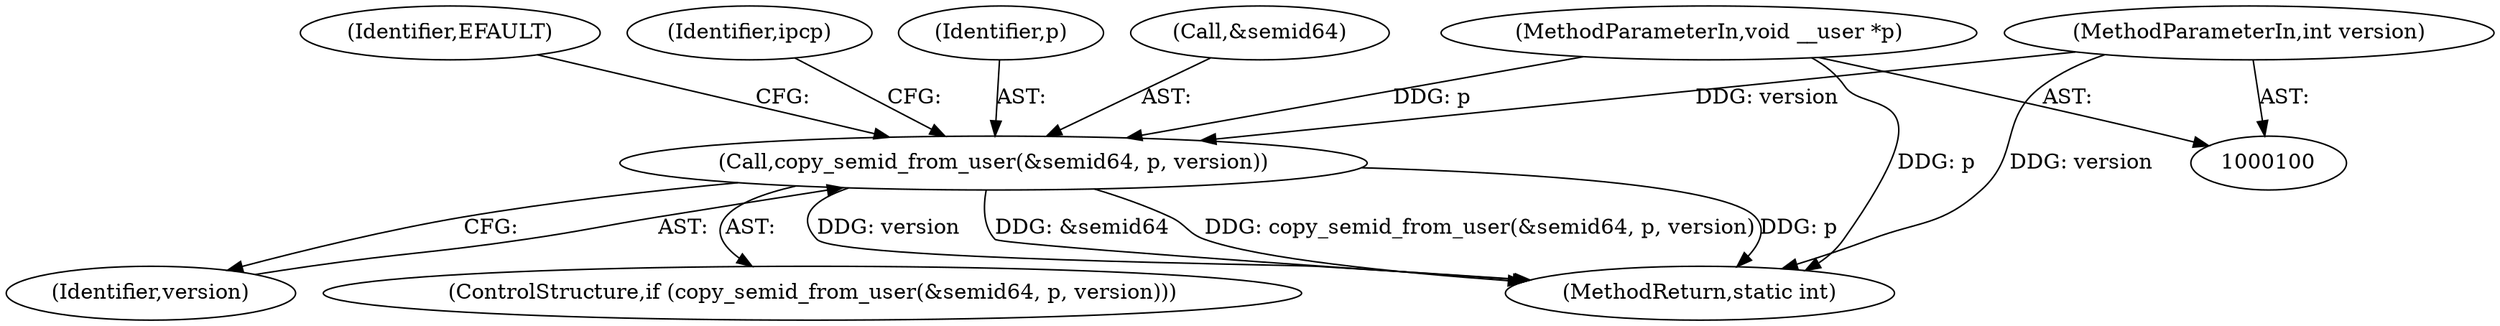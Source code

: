 digraph "0_linux_6062a8dc0517bce23e3c2f7d2fea5e22411269a3_11@API" {
"1000117" [label="(Call,copy_semid_from_user(&semid64, p, version))"];
"1000105" [label="(MethodParameterIn,void __user *p)"];
"1000104" [label="(MethodParameterIn,int version)"];
"1000124" [label="(Identifier,EFAULT)"];
"1000104" [label="(MethodParameterIn,int version)"];
"1000117" [label="(Call,copy_semid_from_user(&semid64, p, version))"];
"1000126" [label="(Identifier,ipcp)"];
"1000105" [label="(MethodParameterIn,void __user *p)"];
"1000120" [label="(Identifier,p)"];
"1000118" [label="(Call,&semid64)"];
"1000121" [label="(Identifier,version)"];
"1000116" [label="(ControlStructure,if (copy_semid_from_user(&semid64, p, version)))"];
"1000212" [label="(MethodReturn,static int)"];
"1000117" -> "1000116"  [label="AST: "];
"1000117" -> "1000121"  [label="CFG: "];
"1000118" -> "1000117"  [label="AST: "];
"1000120" -> "1000117"  [label="AST: "];
"1000121" -> "1000117"  [label="AST: "];
"1000124" -> "1000117"  [label="CFG: "];
"1000126" -> "1000117"  [label="CFG: "];
"1000117" -> "1000212"  [label="DDG: version"];
"1000117" -> "1000212"  [label="DDG: &semid64"];
"1000117" -> "1000212"  [label="DDG: copy_semid_from_user(&semid64, p, version)"];
"1000117" -> "1000212"  [label="DDG: p"];
"1000105" -> "1000117"  [label="DDG: p"];
"1000104" -> "1000117"  [label="DDG: version"];
"1000105" -> "1000100"  [label="AST: "];
"1000105" -> "1000212"  [label="DDG: p"];
"1000104" -> "1000100"  [label="AST: "];
"1000104" -> "1000212"  [label="DDG: version"];
}
